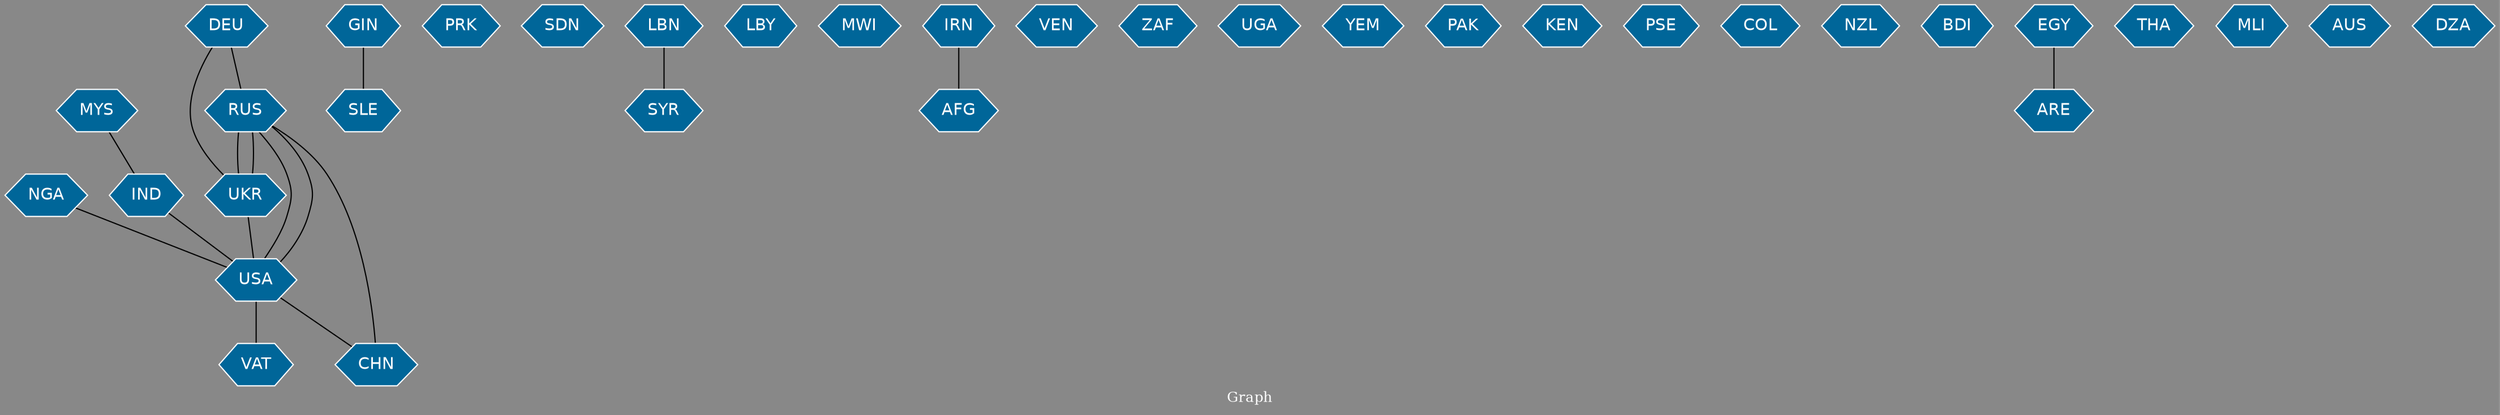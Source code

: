 // Countries together in item graph
graph {
	graph [bgcolor="#888888" fontcolor=white fontsize=12 label="Graph" outputorder=edgesfirst overlap=prism]
	node [color=white fillcolor="#006699" fontcolor=white fontname=Helvetica shape=hexagon style=filled]
	edge [arrowhead=open color=black fontcolor=white fontname=Courier fontsize=12]
		RUS [label=RUS]
		UKR [label=UKR]
		USA [label=USA]
		CHN [label=CHN]
		VAT [label=VAT]
		SLE [label=SLE]
		PRK [label=PRK]
		SDN [label=SDN]
		NGA [label=NGA]
		MYS [label=MYS]
		IND [label=IND]
		LBN [label=LBN]
		SYR [label=SYR]
		LBY [label=LBY]
		MWI [label=MWI]
		IRN [label=IRN]
		VEN [label=VEN]
		ZAF [label=ZAF]
		AFG [label=AFG]
		UGA [label=UGA]
		YEM [label=YEM]
		PAK [label=PAK]
		KEN [label=KEN]
		PSE [label=PSE]
		COL [label=COL]
		NZL [label=NZL]
		DEU [label=DEU]
		BDI [label=BDI]
		EGY [label=EGY]
		THA [label=THA]
		MLI [label=MLI]
		AUS [label=AUS]
		GIN [label=GIN]
		DZA [label=DZA]
		ARE [label=ARE]
			DEU -- UKR [weight=1]
			MYS -- IND [weight=1]
			DEU -- RUS [weight=1]
			UKR -- RUS [weight=6]
			EGY -- ARE [weight=1]
			RUS -- USA [weight=2]
			GIN -- SLE [weight=1]
			LBN -- SYR [weight=1]
			UKR -- USA [weight=2]
			RUS -- UKR [weight=6]
			USA -- RUS [weight=1]
			RUS -- CHN [weight=1]
			IND -- USA [weight=1]
			IRN -- AFG [weight=1]
			NGA -- USA [weight=1]
			USA -- VAT [weight=1]
			USA -- CHN [weight=1]
}